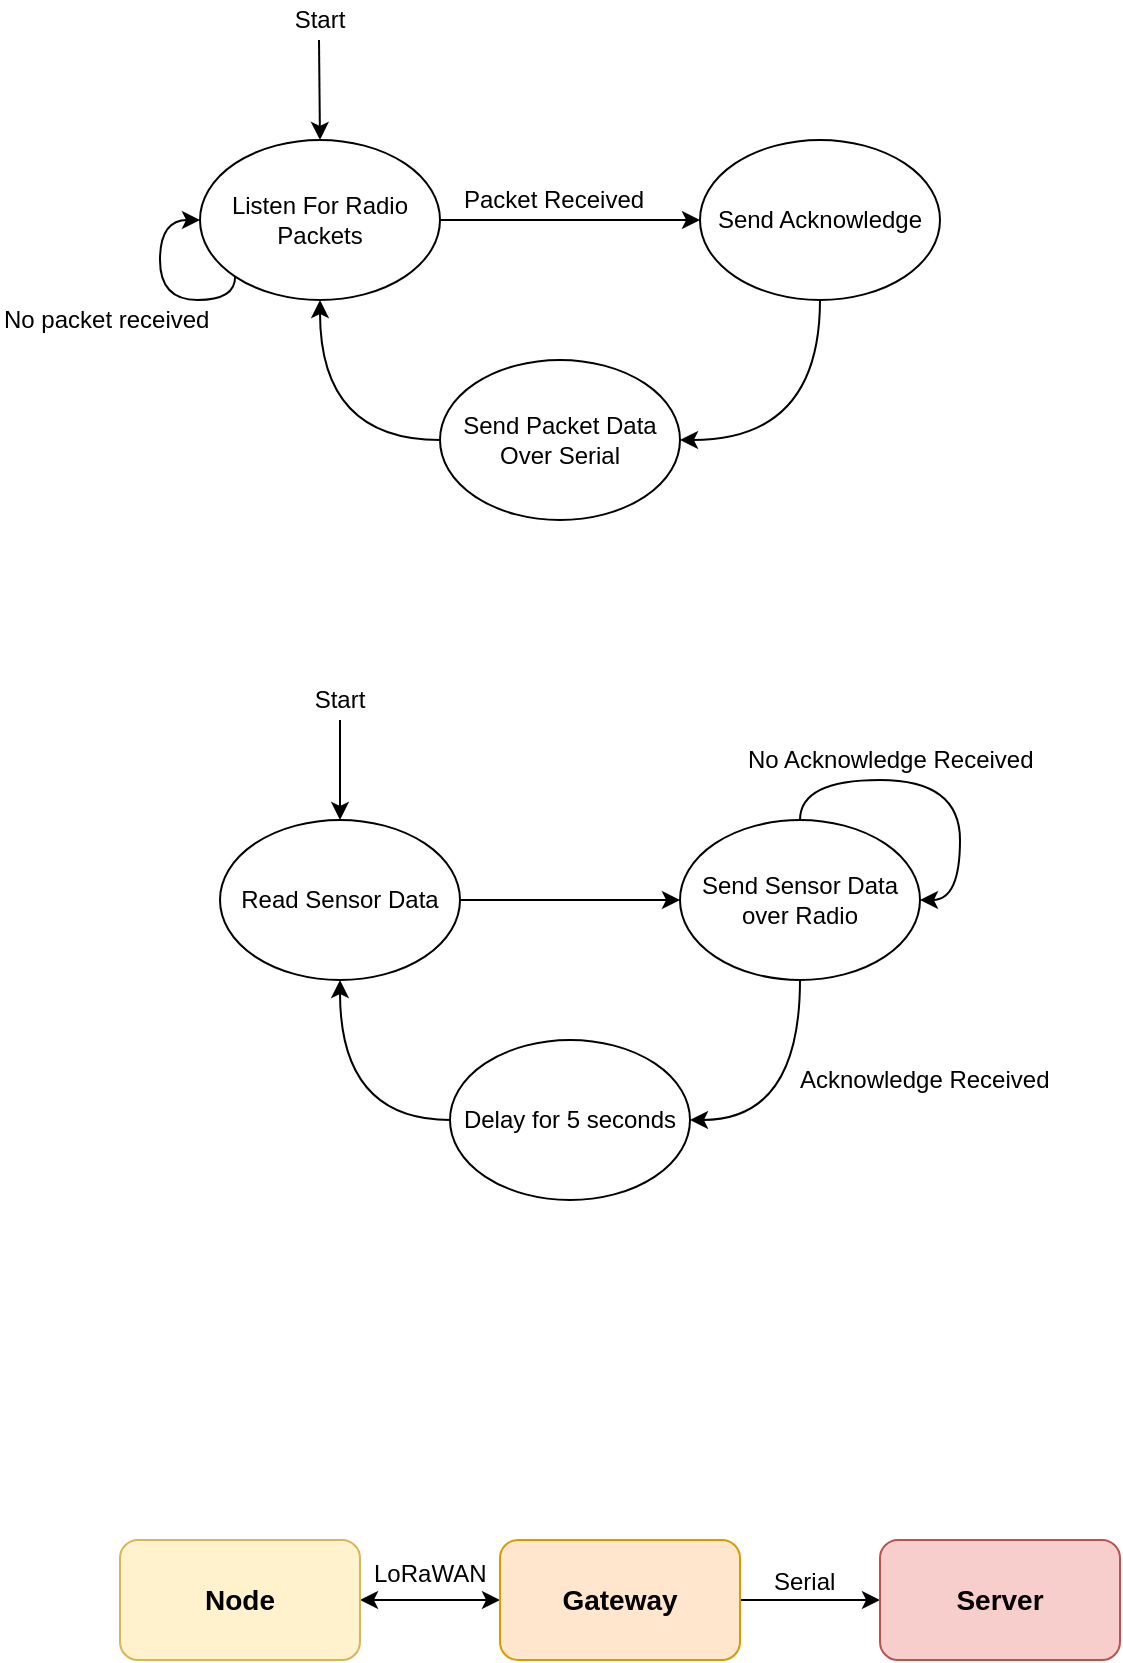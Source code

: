 <mxfile version="10.6.6" type="device"><diagram id="iS5Mq81fxdq3QGbtcvLB" name="Page-1"><mxGraphModel dx="1394" dy="806" grid="1" gridSize="10" guides="1" tooltips="1" connect="1" arrows="1" fold="1" page="1" pageScale="1" pageWidth="850" pageHeight="1100" math="0" shadow="0"><root><mxCell id="0"/><mxCell id="1" parent="0"/><mxCell id="kcjRjYkttPUyj7hRiVKE-1" value="Start" style="text;html=1;strokeColor=none;fillColor=none;align=center;verticalAlign=middle;whiteSpace=wrap;rounded=0;" vertex="1" parent="1"><mxGeometry x="300" y="180" width="40" height="20" as="geometry"/></mxCell><mxCell id="kcjRjYkttPUyj7hRiVKE-2" value="" style="endArrow=classic;html=1;" edge="1" parent="1"><mxGeometry width="50" height="50" relative="1" as="geometry"><mxPoint x="319.5" y="200" as="sourcePoint"/><mxPoint x="320" y="250" as="targetPoint"/></mxGeometry></mxCell><mxCell id="kcjRjYkttPUyj7hRiVKE-5" style="edgeStyle=orthogonalEdgeStyle;rounded=0;orthogonalLoop=1;jettySize=auto;html=1;" edge="1" parent="1" source="kcjRjYkttPUyj7hRiVKE-3" target="kcjRjYkttPUyj7hRiVKE-4"><mxGeometry relative="1" as="geometry"/></mxCell><mxCell id="kcjRjYkttPUyj7hRiVKE-3" value="Listen For Radio Packets" style="ellipse;whiteSpace=wrap;html=1;" vertex="1" parent="1"><mxGeometry x="260" y="250" width="120" height="80" as="geometry"/></mxCell><mxCell id="kcjRjYkttPUyj7hRiVKE-17" style="edgeStyle=orthogonalEdgeStyle;curved=1;rounded=0;orthogonalLoop=1;jettySize=auto;html=1;entryX=1;entryY=0.5;entryDx=0;entryDy=0;exitX=0.5;exitY=1;exitDx=0;exitDy=0;" edge="1" parent="1" source="kcjRjYkttPUyj7hRiVKE-4" target="kcjRjYkttPUyj7hRiVKE-16"><mxGeometry relative="1" as="geometry"/></mxCell><mxCell id="kcjRjYkttPUyj7hRiVKE-4" value="Send Acknowledge" style="ellipse;whiteSpace=wrap;html=1;" vertex="1" parent="1"><mxGeometry x="510" y="250" width="120" height="80" as="geometry"/></mxCell><mxCell id="kcjRjYkttPUyj7hRiVKE-6" value="Packet Received" style="text;html=1;resizable=0;points=[];autosize=1;align=left;verticalAlign=top;spacingTop=-4;" vertex="1" parent="1"><mxGeometry x="390" y="270" width="110" height="20" as="geometry"/></mxCell><mxCell id="kcjRjYkttPUyj7hRiVKE-7" style="edgeStyle=orthogonalEdgeStyle;rounded=0;orthogonalLoop=1;jettySize=auto;html=1;exitX=0;exitY=1;exitDx=0;exitDy=0;entryX=0;entryY=0.5;entryDx=0;entryDy=0;elbow=vertical;curved=1;" edge="1" parent="1" source="kcjRjYkttPUyj7hRiVKE-3" target="kcjRjYkttPUyj7hRiVKE-3"><mxGeometry relative="1" as="geometry"><Array as="points"><mxPoint x="278" y="330"/><mxPoint x="240" y="330"/><mxPoint x="240" y="290"/></Array></mxGeometry></mxCell><mxCell id="kcjRjYkttPUyj7hRiVKE-8" value="No packet received" style="text;html=1;resizable=0;points=[];autosize=1;align=left;verticalAlign=top;spacingTop=-4;" vertex="1" parent="1"><mxGeometry x="160" y="330" width="120" height="20" as="geometry"/></mxCell><mxCell id="kcjRjYkttPUyj7hRiVKE-13" style="edgeStyle=orthogonalEdgeStyle;curved=1;rounded=0;orthogonalLoop=1;jettySize=auto;html=1;entryX=0.5;entryY=0;entryDx=0;entryDy=0;" edge="1" parent="1" source="kcjRjYkttPUyj7hRiVKE-11" target="kcjRjYkttPUyj7hRiVKE-12"><mxGeometry relative="1" as="geometry"/></mxCell><mxCell id="kcjRjYkttPUyj7hRiVKE-11" value="Start" style="text;html=1;strokeColor=none;fillColor=none;align=center;verticalAlign=middle;whiteSpace=wrap;rounded=0;" vertex="1" parent="1"><mxGeometry x="310" y="520" width="40" height="20" as="geometry"/></mxCell><mxCell id="kcjRjYkttPUyj7hRiVKE-15" style="edgeStyle=orthogonalEdgeStyle;curved=1;rounded=0;orthogonalLoop=1;jettySize=auto;html=1;entryX=0;entryY=0.5;entryDx=0;entryDy=0;" edge="1" parent="1" source="kcjRjYkttPUyj7hRiVKE-12" target="kcjRjYkttPUyj7hRiVKE-14"><mxGeometry relative="1" as="geometry"/></mxCell><mxCell id="kcjRjYkttPUyj7hRiVKE-12" value="Read Sensor Data" style="ellipse;whiteSpace=wrap;html=1;" vertex="1" parent="1"><mxGeometry x="270" y="590" width="120" height="80" as="geometry"/></mxCell><mxCell id="kcjRjYkttPUyj7hRiVKE-22" style="edgeStyle=orthogonalEdgeStyle;curved=1;rounded=0;orthogonalLoop=1;jettySize=auto;html=1;entryX=1;entryY=0.5;entryDx=0;entryDy=0;" edge="1" parent="1" source="kcjRjYkttPUyj7hRiVKE-14" target="kcjRjYkttPUyj7hRiVKE-21"><mxGeometry relative="1" as="geometry"/></mxCell><mxCell id="kcjRjYkttPUyj7hRiVKE-14" value="Send Sensor Data over Radio" style="ellipse;whiteSpace=wrap;html=1;" vertex="1" parent="1"><mxGeometry x="500" y="590" width="120" height="80" as="geometry"/></mxCell><mxCell id="kcjRjYkttPUyj7hRiVKE-18" style="edgeStyle=orthogonalEdgeStyle;curved=1;rounded=0;orthogonalLoop=1;jettySize=auto;html=1;entryX=0.5;entryY=1;entryDx=0;entryDy=0;exitX=0;exitY=0.5;exitDx=0;exitDy=0;" edge="1" parent="1" source="kcjRjYkttPUyj7hRiVKE-16" target="kcjRjYkttPUyj7hRiVKE-3"><mxGeometry relative="1" as="geometry"/></mxCell><mxCell id="kcjRjYkttPUyj7hRiVKE-16" value="&lt;span&gt;Send Packet Data Over Serial&lt;/span&gt;" style="ellipse;whiteSpace=wrap;html=1;" vertex="1" parent="1"><mxGeometry x="380" y="360" width="120" height="80" as="geometry"/></mxCell><mxCell id="kcjRjYkttPUyj7hRiVKE-19" style="edgeStyle=orthogonalEdgeStyle;curved=1;rounded=0;orthogonalLoop=1;jettySize=auto;html=1;entryX=1;entryY=0.5;entryDx=0;entryDy=0;" edge="1" parent="1" source="kcjRjYkttPUyj7hRiVKE-14" target="kcjRjYkttPUyj7hRiVKE-14"><mxGeometry relative="1" as="geometry"/></mxCell><mxCell id="kcjRjYkttPUyj7hRiVKE-20" value="No Acknowledge Received" style="text;html=1;resizable=0;points=[];autosize=1;align=left;verticalAlign=top;spacingTop=-4;" vertex="1" parent="1"><mxGeometry x="532" y="550" width="160" height="20" as="geometry"/></mxCell><mxCell id="kcjRjYkttPUyj7hRiVKE-24" style="edgeStyle=orthogonalEdgeStyle;curved=1;rounded=0;orthogonalLoop=1;jettySize=auto;html=1;entryX=0.5;entryY=1;entryDx=0;entryDy=0;exitX=0;exitY=0.5;exitDx=0;exitDy=0;" edge="1" parent="1" source="kcjRjYkttPUyj7hRiVKE-21" target="kcjRjYkttPUyj7hRiVKE-12"><mxGeometry relative="1" as="geometry"/></mxCell><mxCell id="kcjRjYkttPUyj7hRiVKE-21" value="Delay for 5 seconds" style="ellipse;whiteSpace=wrap;html=1;" vertex="1" parent="1"><mxGeometry x="385" y="700" width="120" height="80" as="geometry"/></mxCell><mxCell id="kcjRjYkttPUyj7hRiVKE-23" value="Acknowledge Received" style="text;html=1;resizable=0;points=[];autosize=1;align=left;verticalAlign=top;spacingTop=-4;" vertex="1" parent="1"><mxGeometry x="558" y="710" width="140" height="20" as="geometry"/></mxCell><mxCell id="kcjRjYkttPUyj7hRiVKE-30" style="edgeStyle=orthogonalEdgeStyle;curved=1;rounded=0;orthogonalLoop=1;jettySize=auto;html=1;entryX=0;entryY=0.5;entryDx=0;entryDy=0;startArrow=classic;startFill=1;" edge="1" parent="1" source="kcjRjYkttPUyj7hRiVKE-26" target="kcjRjYkttPUyj7hRiVKE-27"><mxGeometry relative="1" as="geometry"/></mxCell><mxCell id="kcjRjYkttPUyj7hRiVKE-26" value="&lt;font style=&quot;font-size: 14px&quot;&gt;&lt;b&gt;Node&lt;/b&gt;&lt;/font&gt;" style="rounded=1;whiteSpace=wrap;html=1;fillColor=#fff2cc;strokeColor=#d6b656;" vertex="1" parent="1"><mxGeometry x="220" y="950" width="120" height="60" as="geometry"/></mxCell><mxCell id="kcjRjYkttPUyj7hRiVKE-31" style="edgeStyle=orthogonalEdgeStyle;curved=1;rounded=0;orthogonalLoop=1;jettySize=auto;html=1;entryX=0;entryY=0.5;entryDx=0;entryDy=0;" edge="1" parent="1" source="kcjRjYkttPUyj7hRiVKE-27" target="kcjRjYkttPUyj7hRiVKE-28"><mxGeometry relative="1" as="geometry"/></mxCell><mxCell id="kcjRjYkttPUyj7hRiVKE-27" value="&lt;font style=&quot;font-size: 14px&quot;&gt;&lt;b&gt;Gateway&lt;/b&gt;&lt;/font&gt;" style="rounded=1;whiteSpace=wrap;html=1;fillColor=#ffe6cc;strokeColor=#d79b00;" vertex="1" parent="1"><mxGeometry x="410" y="950" width="120" height="60" as="geometry"/></mxCell><mxCell id="kcjRjYkttPUyj7hRiVKE-28" value="&lt;font style=&quot;font-size: 14px&quot;&gt;&lt;b&gt;Server&lt;/b&gt;&lt;/font&gt;" style="rounded=1;whiteSpace=wrap;html=1;fillColor=#f8cecc;strokeColor=#b85450;" vertex="1" parent="1"><mxGeometry x="600" y="950" width="120" height="60" as="geometry"/></mxCell><mxCell id="kcjRjYkttPUyj7hRiVKE-32" value="Serial" style="text;html=1;resizable=0;points=[];autosize=1;align=left;verticalAlign=top;spacingTop=-4;" vertex="1" parent="1"><mxGeometry x="545" y="961" width="50" height="20" as="geometry"/></mxCell><mxCell id="kcjRjYkttPUyj7hRiVKE-33" value="LoRaWAN" style="text;html=1;resizable=0;points=[];autosize=1;align=left;verticalAlign=top;spacingTop=-4;" vertex="1" parent="1"><mxGeometry x="345" y="957" width="70" height="20" as="geometry"/></mxCell></root></mxGraphModel></diagram></mxfile>